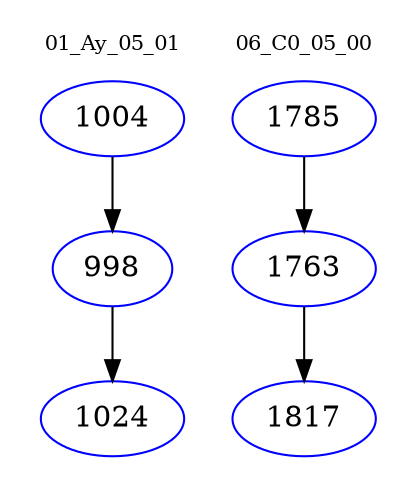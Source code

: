 digraph{
subgraph cluster_0 {
color = white
label = "01_Ay_05_01";
fontsize=10;
T0_1004 [label="1004", color="blue"]
T0_1004 -> T0_998 [color="black"]
T0_998 [label="998", color="blue"]
T0_998 -> T0_1024 [color="black"]
T0_1024 [label="1024", color="blue"]
}
subgraph cluster_1 {
color = white
label = "06_C0_05_00";
fontsize=10;
T1_1785 [label="1785", color="blue"]
T1_1785 -> T1_1763 [color="black"]
T1_1763 [label="1763", color="blue"]
T1_1763 -> T1_1817 [color="black"]
T1_1817 [label="1817", color="blue"]
}
}

